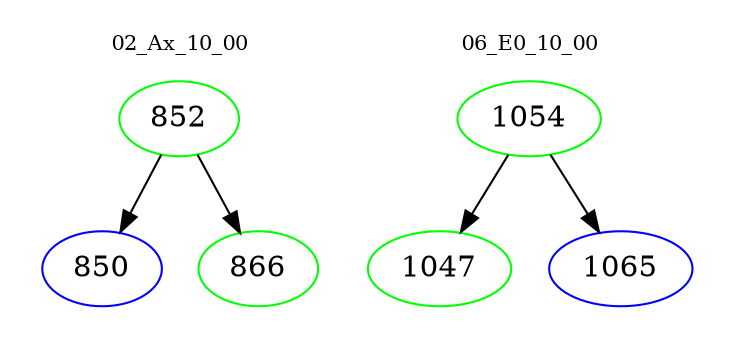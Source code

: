 digraph{
subgraph cluster_0 {
color = white
label = "02_Ax_10_00";
fontsize=10;
T0_852 [label="852", color="green"]
T0_852 -> T0_850 [color="black"]
T0_850 [label="850", color="blue"]
T0_852 -> T0_866 [color="black"]
T0_866 [label="866", color="green"]
}
subgraph cluster_1 {
color = white
label = "06_E0_10_00";
fontsize=10;
T1_1054 [label="1054", color="green"]
T1_1054 -> T1_1047 [color="black"]
T1_1047 [label="1047", color="green"]
T1_1054 -> T1_1065 [color="black"]
T1_1065 [label="1065", color="blue"]
}
}

